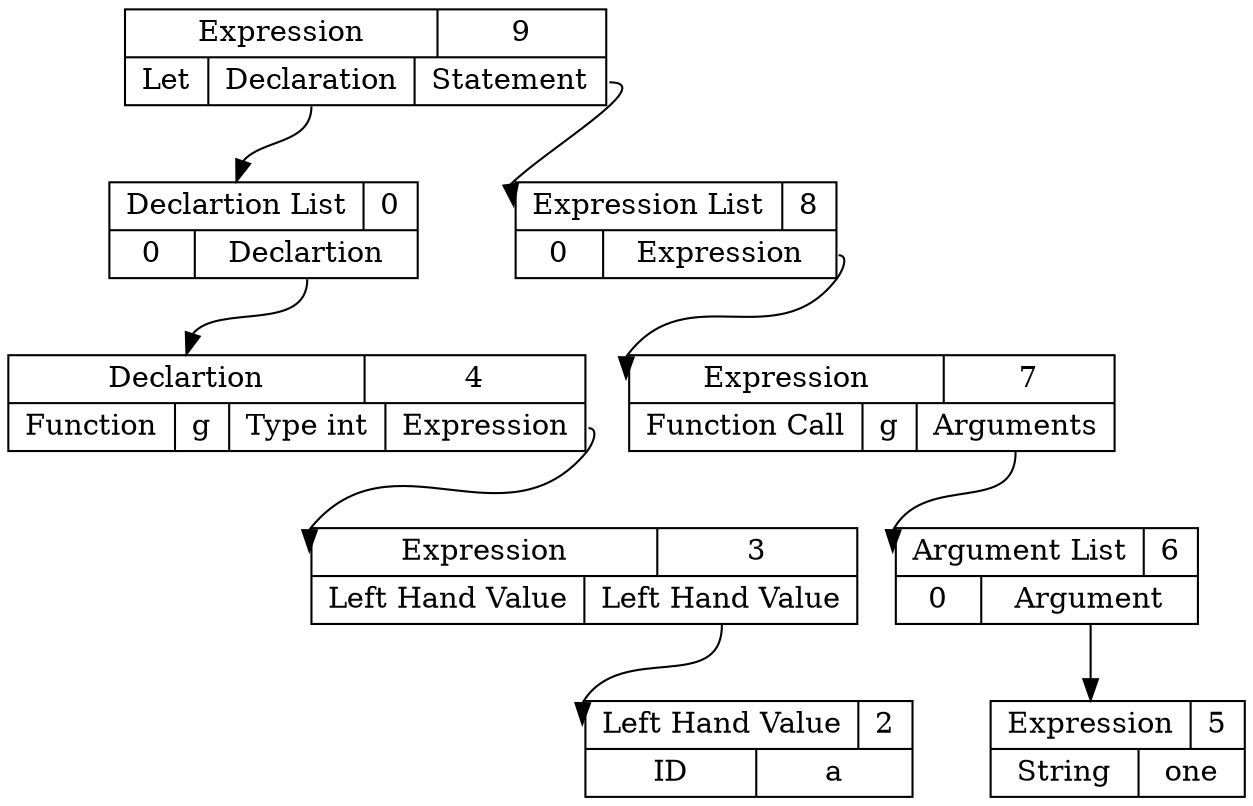 digraph ast {
9 [shape=record, label="{ { <ptr> Expression | 9 } |{ Let | <dec> Declaration | <stmt> Statement } } "];
4 [shape=record, label="{ { <ptr> Declartion | 4 } | {Function | g | Type int | <exp> Expression } }"];
3 [shape=record, label="{ { <ptr> Expression | 3 } |{ Left Hand Value | <lval> Left Hand Value} }"];
2 [shape=record, label="{ { <ptr> Left Hand Value | 2 } | { ID | a } } "];
3:lval -> 2:ptr
4:exp -> 3:ptr;
0:pos0 -> 4:ptr;
0 [shape=record, label="{ { <ptr> Declartion List | 0 } | { 0 | <pos0> Declartion } }"];
9:dec -> 0:ptr
7 [shape=record, label="{ { <ptr> Expression | 7 } |{ Function Call | g | <argpos> Arguments} }"];
5 [shape=record, label="{ { <ptr> Expression | 5 } |{ String | one } }"];
6:pos0 -> 5:ptr;
6 [shape=record, label="{ { <ptr> Argument List | 6 } | { 0 | <pos0> Argument } }"];
7:argpos -> 6:ptr
8:pos0 -> 7:ptr;
8 [shape=record, label="{ { <ptr> Expression List | 8 } | { 0 | <pos0> Expression } }"];
9:stmt -> 8:ptr
}
